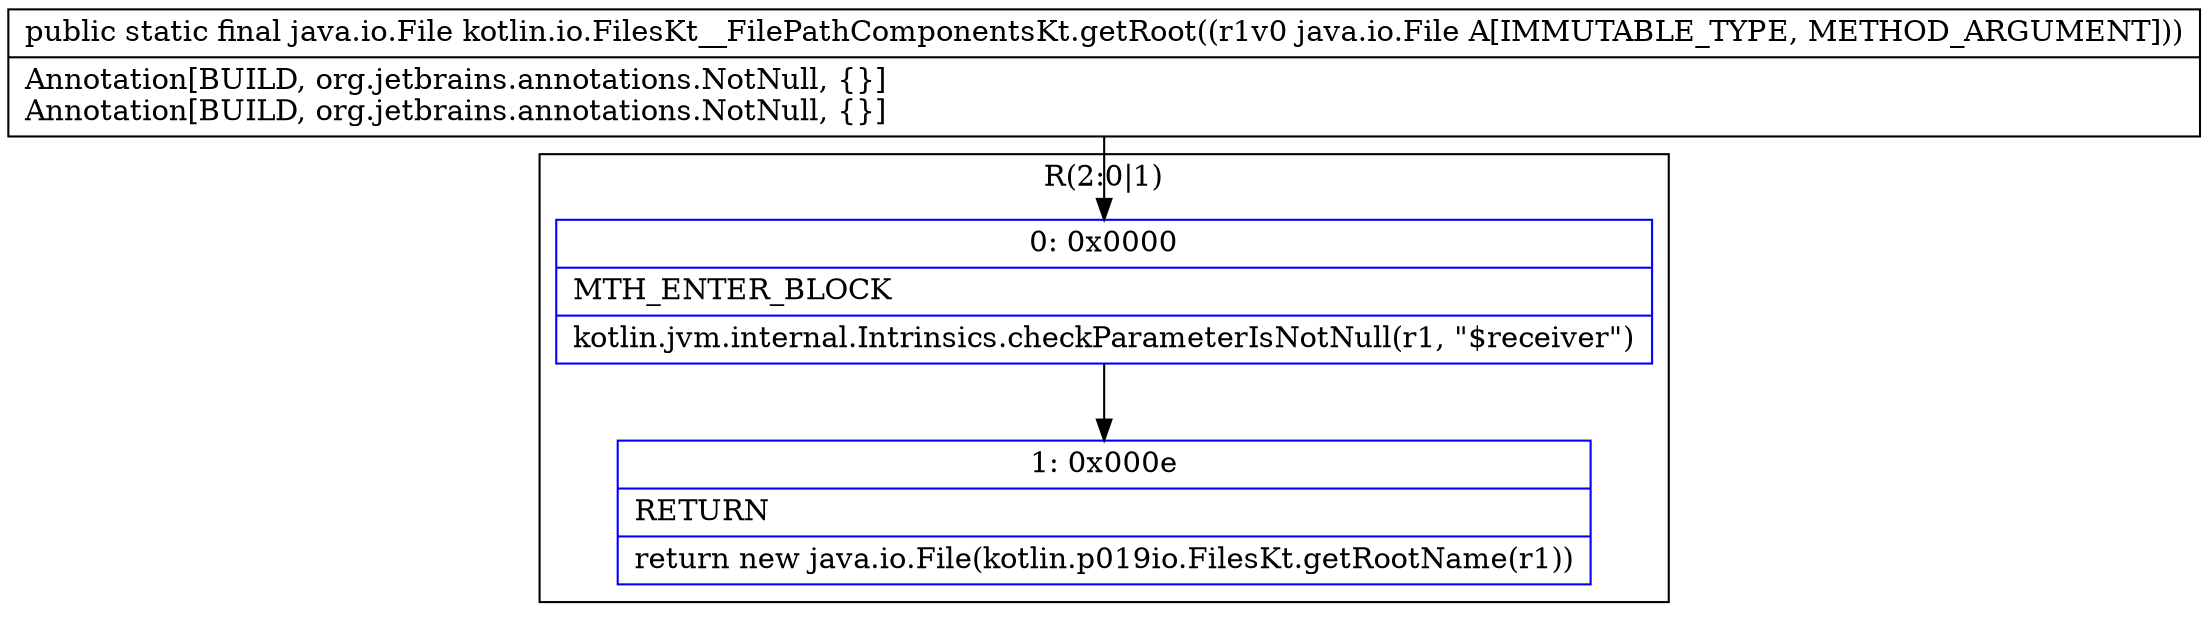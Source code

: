 digraph "CFG forkotlin.io.FilesKt__FilePathComponentsKt.getRoot(Ljava\/io\/File;)Ljava\/io\/File;" {
subgraph cluster_Region_2077369574 {
label = "R(2:0|1)";
node [shape=record,color=blue];
Node_0 [shape=record,label="{0\:\ 0x0000|MTH_ENTER_BLOCK\l|kotlin.jvm.internal.Intrinsics.checkParameterIsNotNull(r1, \"$receiver\")\l}"];
Node_1 [shape=record,label="{1\:\ 0x000e|RETURN\l|return new java.io.File(kotlin.p019io.FilesKt.getRootName(r1))\l}"];
}
MethodNode[shape=record,label="{public static final java.io.File kotlin.io.FilesKt__FilePathComponentsKt.getRoot((r1v0 java.io.File A[IMMUTABLE_TYPE, METHOD_ARGUMENT]))  | Annotation[BUILD, org.jetbrains.annotations.NotNull, \{\}]\lAnnotation[BUILD, org.jetbrains.annotations.NotNull, \{\}]\l}"];
MethodNode -> Node_0;
Node_0 -> Node_1;
}

